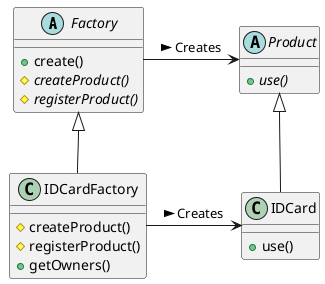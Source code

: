 @startuml

abstract class Factory {
    +create()
    #{abstract} createProduct()
    #{abstract} registerProduct()
}
abstract class Product {
    +{abstract} use()
}
class IDCardFactory {
    #createProduct()
    #registerProduct()
    +getOwners()
}
class IDCard {
    +use()
}

Factory -> Product : Creates >
IDCardFactory -> IDCard : Creates >
Factory <|-- IDCardFactory
Product <|-- IDCard

@enduml